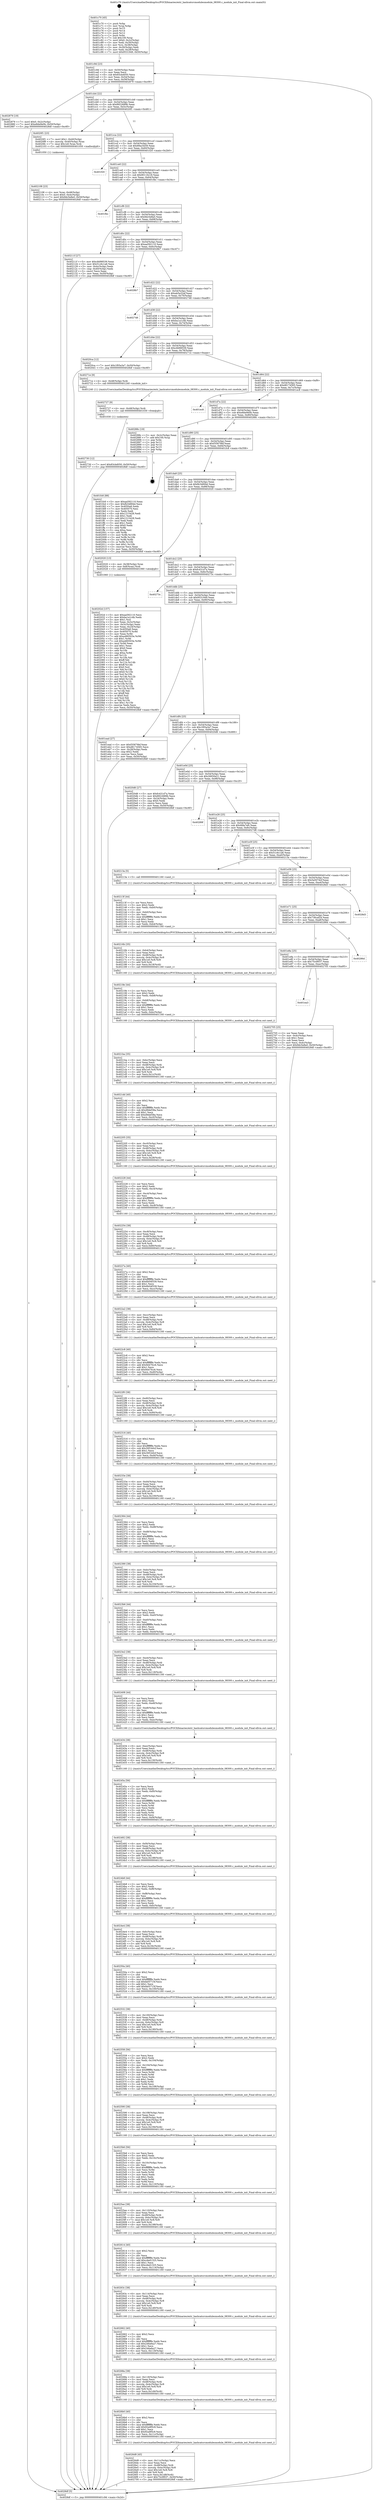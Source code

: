digraph "0x401c70" {
  label = "0x401c70 (/mnt/c/Users/mathe/Desktop/tcc/POCII/binaries/extr_hashcatsrcmodulesmodule_08300.c_module_init_Final-ollvm.out::main(0))"
  labelloc = "t"
  node[shape=record]

  Entry [label="",width=0.3,height=0.3,shape=circle,fillcolor=black,style=filled]
  "0x401c9d" [label="{
     0x401c9d [23]\l
     | [instrs]\l
     &nbsp;&nbsp;0x401c9d \<+3\>: mov -0x50(%rbp),%eax\l
     &nbsp;&nbsp;0x401ca0 \<+2\>: mov %eax,%ecx\l
     &nbsp;&nbsp;0x401ca2 \<+6\>: sub $0x83cbd050,%ecx\l
     &nbsp;&nbsp;0x401ca8 \<+3\>: mov %eax,-0x54(%rbp)\l
     &nbsp;&nbsp;0x401cab \<+3\>: mov %ecx,-0x58(%rbp)\l
     &nbsp;&nbsp;0x401cae \<+6\>: je 0000000000402879 \<main+0xc09\>\l
  }"]
  "0x402879" [label="{
     0x402879 [19]\l
     | [instrs]\l
     &nbsp;&nbsp;0x402879 \<+7\>: movl $0x0,-0x2c(%rbp)\l
     &nbsp;&nbsp;0x402880 \<+7\>: movl $0xe8de9e0b,-0x50(%rbp)\l
     &nbsp;&nbsp;0x402887 \<+5\>: jmp 00000000004028df \<main+0xc6f\>\l
  }"]
  "0x401cb4" [label="{
     0x401cb4 [22]\l
     | [instrs]\l
     &nbsp;&nbsp;0x401cb4 \<+5\>: jmp 0000000000401cb9 \<main+0x49\>\l
     &nbsp;&nbsp;0x401cb9 \<+3\>: mov -0x54(%rbp),%eax\l
     &nbsp;&nbsp;0x401cbc \<+5\>: sub $0x8922689b,%eax\l
     &nbsp;&nbsp;0x401cc1 \<+3\>: mov %eax,-0x5c(%rbp)\l
     &nbsp;&nbsp;0x401cc4 \<+6\>: je 00000000004020f1 \<main+0x481\>\l
  }"]
  Exit [label="",width=0.3,height=0.3,shape=circle,fillcolor=black,style=filled,peripheries=2]
  "0x4020f1" [label="{
     0x4020f1 [23]\l
     | [instrs]\l
     &nbsp;&nbsp;0x4020f1 \<+7\>: movl $0x1,-0x40(%rbp)\l
     &nbsp;&nbsp;0x4020f8 \<+4\>: movslq -0x40(%rbp),%rax\l
     &nbsp;&nbsp;0x4020fc \<+7\>: imul $0x1e0,%rax,%rdi\l
     &nbsp;&nbsp;0x402103 \<+5\>: call 0000000000401050 \<malloc@plt\>\l
     | [calls]\l
     &nbsp;&nbsp;0x401050 \{1\} (unknown)\l
  }"]
  "0x401cca" [label="{
     0x401cca [22]\l
     | [instrs]\l
     &nbsp;&nbsp;0x401cca \<+5\>: jmp 0000000000401ccf \<main+0x5f\>\l
     &nbsp;&nbsp;0x401ccf \<+3\>: mov -0x54(%rbp),%eax\l
     &nbsp;&nbsp;0x401cd2 \<+5\>: sub $0x89ac5e59,%eax\l
     &nbsp;&nbsp;0x401cd7 \<+3\>: mov %eax,-0x60(%rbp)\l
     &nbsp;&nbsp;0x401cda \<+6\>: je 0000000000401f20 \<main+0x2b0\>\l
  }"]
  "0x402730" [label="{
     0x402730 [12]\l
     | [instrs]\l
     &nbsp;&nbsp;0x402730 \<+7\>: movl $0x83cbd050,-0x50(%rbp)\l
     &nbsp;&nbsp;0x402737 \<+5\>: jmp 00000000004028df \<main+0xc6f\>\l
  }"]
  "0x401f20" [label="{
     0x401f20\l
  }", style=dashed]
  "0x401ce0" [label="{
     0x401ce0 [22]\l
     | [instrs]\l
     &nbsp;&nbsp;0x401ce0 \<+5\>: jmp 0000000000401ce5 \<main+0x75\>\l
     &nbsp;&nbsp;0x401ce5 \<+3\>: mov -0x54(%rbp),%eax\l
     &nbsp;&nbsp;0x401ce8 \<+5\>: sub $0x90116c18,%eax\l
     &nbsp;&nbsp;0x401ced \<+3\>: mov %eax,-0x64(%rbp)\l
     &nbsp;&nbsp;0x401cf0 \<+6\>: je 0000000000401fbc \<main+0x34c\>\l
  }"]
  "0x402727" [label="{
     0x402727 [9]\l
     | [instrs]\l
     &nbsp;&nbsp;0x402727 \<+4\>: mov -0x48(%rbp),%rdi\l
     &nbsp;&nbsp;0x40272b \<+5\>: call 0000000000401030 \<free@plt\>\l
     | [calls]\l
     &nbsp;&nbsp;0x401030 \{1\} (unknown)\l
  }"]
  "0x401fbc" [label="{
     0x401fbc\l
  }", style=dashed]
  "0x401cf6" [label="{
     0x401cf6 [22]\l
     | [instrs]\l
     &nbsp;&nbsp;0x401cf6 \<+5\>: jmp 0000000000401cfb \<main+0x8b\>\l
     &nbsp;&nbsp;0x401cfb \<+3\>: mov -0x54(%rbp),%eax\l
     &nbsp;&nbsp;0x401cfe \<+5\>: sub $0x9dc5e8a5,%eax\l
     &nbsp;&nbsp;0x401d03 \<+3\>: mov %eax,-0x68(%rbp)\l
     &nbsp;&nbsp;0x401d06 \<+6\>: je 000000000040211f \<main+0x4af\>\l
  }"]
  "0x401ea3" [label="{
     0x401ea3\l
  }", style=dashed]
  "0x40211f" [label="{
     0x40211f [27]\l
     | [instrs]\l
     &nbsp;&nbsp;0x40211f \<+5\>: mov $0xc8d98539,%eax\l
     &nbsp;&nbsp;0x402124 \<+5\>: mov $0x51c6c1a6,%ecx\l
     &nbsp;&nbsp;0x402129 \<+3\>: mov -0x4c(%rbp),%edx\l
     &nbsp;&nbsp;0x40212c \<+3\>: cmp -0x40(%rbp),%edx\l
     &nbsp;&nbsp;0x40212f \<+3\>: cmovl %ecx,%eax\l
     &nbsp;&nbsp;0x402132 \<+3\>: mov %eax,-0x50(%rbp)\l
     &nbsp;&nbsp;0x402135 \<+5\>: jmp 00000000004028df \<main+0xc6f\>\l
  }"]
  "0x401d0c" [label="{
     0x401d0c [22]\l
     | [instrs]\l
     &nbsp;&nbsp;0x401d0c \<+5\>: jmp 0000000000401d11 \<main+0xa1\>\l
     &nbsp;&nbsp;0x401d11 \<+3\>: mov -0x54(%rbp),%eax\l
     &nbsp;&nbsp;0x401d14 \<+5\>: sub $0xaa592110,%eax\l
     &nbsp;&nbsp;0x401d19 \<+3\>: mov %eax,-0x6c(%rbp)\l
     &nbsp;&nbsp;0x401d1c \<+6\>: je 00000000004028b7 \<main+0xc47\>\l
  }"]
  "0x402705" [label="{
     0x402705 [25]\l
     | [instrs]\l
     &nbsp;&nbsp;0x402705 \<+2\>: xor %eax,%eax\l
     &nbsp;&nbsp;0x402707 \<+3\>: mov -0x4c(%rbp),%ecx\l
     &nbsp;&nbsp;0x40270a \<+3\>: sub $0x1,%eax\l
     &nbsp;&nbsp;0x40270d \<+2\>: sub %eax,%ecx\l
     &nbsp;&nbsp;0x40270f \<+3\>: mov %ecx,-0x4c(%rbp)\l
     &nbsp;&nbsp;0x402712 \<+7\>: movl $0x9dc5e8a5,-0x50(%rbp)\l
     &nbsp;&nbsp;0x402719 \<+5\>: jmp 00000000004028df \<main+0xc6f\>\l
  }"]
  "0x4028b7" [label="{
     0x4028b7\l
  }", style=dashed]
  "0x401d22" [label="{
     0x401d22 [22]\l
     | [instrs]\l
     &nbsp;&nbsp;0x401d22 \<+5\>: jmp 0000000000401d27 \<main+0xb7\>\l
     &nbsp;&nbsp;0x401d27 \<+3\>: mov -0x54(%rbp),%eax\l
     &nbsp;&nbsp;0x401d2a \<+5\>: sub $0xab5a32af,%eax\l
     &nbsp;&nbsp;0x401d2f \<+3\>: mov %eax,-0x70(%rbp)\l
     &nbsp;&nbsp;0x401d32 \<+6\>: je 0000000000402748 \<main+0xad8\>\l
  }"]
  "0x401e8a" [label="{
     0x401e8a [25]\l
     | [instrs]\l
     &nbsp;&nbsp;0x401e8a \<+5\>: jmp 0000000000401e8f \<main+0x21f\>\l
     &nbsp;&nbsp;0x401e8f \<+3\>: mov -0x54(%rbp),%eax\l
     &nbsp;&nbsp;0x401e92 \<+5\>: sub $0x75c0f037,%eax\l
     &nbsp;&nbsp;0x401e97 \<+6\>: mov %eax,-0xac(%rbp)\l
     &nbsp;&nbsp;0x401e9d \<+6\>: je 0000000000402705 \<main+0xa95\>\l
  }"]
  "0x402748" [label="{
     0x402748\l
  }", style=dashed]
  "0x401d38" [label="{
     0x401d38 [22]\l
     | [instrs]\l
     &nbsp;&nbsp;0x401d38 \<+5\>: jmp 0000000000401d3d \<main+0xcd\>\l
     &nbsp;&nbsp;0x401d3d \<+3\>: mov -0x54(%rbp),%eax\l
     &nbsp;&nbsp;0x401d40 \<+5\>: sub $0xba1a1c4b,%eax\l
     &nbsp;&nbsp;0x401d45 \<+3\>: mov %eax,-0x74(%rbp)\l
     &nbsp;&nbsp;0x401d48 \<+6\>: je 00000000004020ca \<main+0x45a\>\l
  }"]
  "0x40286d" [label="{
     0x40286d\l
  }", style=dashed]
  "0x4020ca" [label="{
     0x4020ca [12]\l
     | [instrs]\l
     &nbsp;&nbsp;0x4020ca \<+7\>: movl $0x1f05a3a7,-0x50(%rbp)\l
     &nbsp;&nbsp;0x4020d1 \<+5\>: jmp 00000000004028df \<main+0xc6f\>\l
  }"]
  "0x401d4e" [label="{
     0x401d4e [22]\l
     | [instrs]\l
     &nbsp;&nbsp;0x401d4e \<+5\>: jmp 0000000000401d53 \<main+0xe3\>\l
     &nbsp;&nbsp;0x401d53 \<+3\>: mov -0x54(%rbp),%eax\l
     &nbsp;&nbsp;0x401d56 \<+5\>: sub $0xc8d98539,%eax\l
     &nbsp;&nbsp;0x401d5b \<+3\>: mov %eax,-0x78(%rbp)\l
     &nbsp;&nbsp;0x401d5e \<+6\>: je 000000000040271e \<main+0xaae\>\l
  }"]
  "0x401e71" [label="{
     0x401e71 [25]\l
     | [instrs]\l
     &nbsp;&nbsp;0x401e71 \<+5\>: jmp 0000000000401e76 \<main+0x206\>\l
     &nbsp;&nbsp;0x401e76 \<+3\>: mov -0x54(%rbp),%eax\l
     &nbsp;&nbsp;0x401e79 \<+5\>: sub $0x736caf24,%eax\l
     &nbsp;&nbsp;0x401e7e \<+6\>: mov %eax,-0xa8(%rbp)\l
     &nbsp;&nbsp;0x401e84 \<+6\>: je 000000000040286d \<main+0xbfd\>\l
  }"]
  "0x40271e" [label="{
     0x40271e [9]\l
     | [instrs]\l
     &nbsp;&nbsp;0x40271e \<+4\>: mov -0x48(%rbp),%rdi\l
     &nbsp;&nbsp;0x402722 \<+5\>: call 0000000000401240 \<module_init\>\l
     | [calls]\l
     &nbsp;&nbsp;0x401240 \{1\} (/mnt/c/Users/mathe/Desktop/tcc/POCII/binaries/extr_hashcatsrcmodulesmodule_08300.c_module_init_Final-ollvm.out::module_init)\l
  }"]
  "0x401d64" [label="{
     0x401d64 [22]\l
     | [instrs]\l
     &nbsp;&nbsp;0x401d64 \<+5\>: jmp 0000000000401d69 \<main+0xf9\>\l
     &nbsp;&nbsp;0x401d69 \<+3\>: mov -0x54(%rbp),%eax\l
     &nbsp;&nbsp;0x401d6c \<+5\>: sub $0xd8174565,%eax\l
     &nbsp;&nbsp;0x401d71 \<+3\>: mov %eax,-0x7c(%rbp)\l
     &nbsp;&nbsp;0x401d74 \<+6\>: je 0000000000401ec8 \<main+0x258\>\l
  }"]
  "0x4028d3" [label="{
     0x4028d3\l
  }", style=dashed]
  "0x401ec8" [label="{
     0x401ec8\l
  }", style=dashed]
  "0x401d7a" [label="{
     0x401d7a [22]\l
     | [instrs]\l
     &nbsp;&nbsp;0x401d7a \<+5\>: jmp 0000000000401d7f \<main+0x10f\>\l
     &nbsp;&nbsp;0x401d7f \<+3\>: mov -0x54(%rbp),%eax\l
     &nbsp;&nbsp;0x401d82 \<+5\>: sub $0xe8de9e0b,%eax\l
     &nbsp;&nbsp;0x401d87 \<+3\>: mov %eax,-0x80(%rbp)\l
     &nbsp;&nbsp;0x401d8a \<+6\>: je 000000000040288c \<main+0xc1c\>\l
  }"]
  "0x4026d8" [label="{
     0x4026d8 [45]\l
     | [instrs]\l
     &nbsp;&nbsp;0x4026d8 \<+6\>: mov -0x11c(%rbp),%ecx\l
     &nbsp;&nbsp;0x4026de \<+3\>: imul %eax,%ecx\l
     &nbsp;&nbsp;0x4026e1 \<+4\>: mov -0x48(%rbp),%rdi\l
     &nbsp;&nbsp;0x4026e5 \<+4\>: movslq -0x4c(%rbp),%r8\l
     &nbsp;&nbsp;0x4026e9 \<+7\>: imul $0x1e0,%r8,%r8\l
     &nbsp;&nbsp;0x4026f0 \<+3\>: add %r8,%rdi\l
     &nbsp;&nbsp;0x4026f3 \<+6\>: mov %ecx,0x1d8(%rdi)\l
     &nbsp;&nbsp;0x4026f9 \<+7\>: movl $0x75c0f037,-0x50(%rbp)\l
     &nbsp;&nbsp;0x402700 \<+5\>: jmp 00000000004028df \<main+0xc6f\>\l
  }"]
  "0x40288c" [label="{
     0x40288c [19]\l
     | [instrs]\l
     &nbsp;&nbsp;0x40288c \<+3\>: mov -0x2c(%rbp),%eax\l
     &nbsp;&nbsp;0x40288f \<+7\>: add $0x100,%rsp\l
     &nbsp;&nbsp;0x402896 \<+1\>: pop %rbx\l
     &nbsp;&nbsp;0x402897 \<+2\>: pop %r12\l
     &nbsp;&nbsp;0x402899 \<+2\>: pop %r14\l
     &nbsp;&nbsp;0x40289b \<+2\>: pop %r15\l
     &nbsp;&nbsp;0x40289d \<+1\>: pop %rbp\l
     &nbsp;&nbsp;0x40289e \<+1\>: ret\l
  }"]
  "0x401d90" [label="{
     0x401d90 [25]\l
     | [instrs]\l
     &nbsp;&nbsp;0x401d90 \<+5\>: jmp 0000000000401d95 \<main+0x125\>\l
     &nbsp;&nbsp;0x401d95 \<+3\>: mov -0x54(%rbp),%eax\l
     &nbsp;&nbsp;0x401d98 \<+5\>: sub $0xf35879bf,%eax\l
     &nbsp;&nbsp;0x401d9d \<+6\>: mov %eax,-0x84(%rbp)\l
     &nbsp;&nbsp;0x401da3 \<+6\>: je 0000000000401fc8 \<main+0x358\>\l
  }"]
  "0x4026b0" [label="{
     0x4026b0 [40]\l
     | [instrs]\l
     &nbsp;&nbsp;0x4026b0 \<+5\>: mov $0x2,%ecx\l
     &nbsp;&nbsp;0x4026b5 \<+1\>: cltd\l
     &nbsp;&nbsp;0x4026b6 \<+2\>: idiv %ecx\l
     &nbsp;&nbsp;0x4026b8 \<+6\>: imul $0xfffffffe,%edx,%ecx\l
     &nbsp;&nbsp;0x4026be \<+6\>: add $0x92a9f5c9,%ecx\l
     &nbsp;&nbsp;0x4026c4 \<+3\>: add $0x1,%ecx\l
     &nbsp;&nbsp;0x4026c7 \<+6\>: sub $0x92a9f5c9,%ecx\l
     &nbsp;&nbsp;0x4026cd \<+6\>: mov %ecx,-0x11c(%rbp)\l
     &nbsp;&nbsp;0x4026d3 \<+5\>: call 0000000000401160 \<next_i\>\l
     | [calls]\l
     &nbsp;&nbsp;0x401160 \{1\} (/mnt/c/Users/mathe/Desktop/tcc/POCII/binaries/extr_hashcatsrcmodulesmodule_08300.c_module_init_Final-ollvm.out::next_i)\l
  }"]
  "0x401fc8" [label="{
     0x401fc8 [88]\l
     | [instrs]\l
     &nbsp;&nbsp;0x401fc8 \<+5\>: mov $0xaa592110,%eax\l
     &nbsp;&nbsp;0x401fcd \<+5\>: mov $0xfb34894d,%ecx\l
     &nbsp;&nbsp;0x401fd2 \<+7\>: mov 0x4050a8,%edx\l
     &nbsp;&nbsp;0x401fd9 \<+7\>: mov 0x405070,%esi\l
     &nbsp;&nbsp;0x401fe0 \<+2\>: mov %edx,%edi\l
     &nbsp;&nbsp;0x401fe2 \<+6\>: sub $0x1215428,%edi\l
     &nbsp;&nbsp;0x401fe8 \<+3\>: sub $0x1,%edi\l
     &nbsp;&nbsp;0x401feb \<+6\>: add $0x1215428,%edi\l
     &nbsp;&nbsp;0x401ff1 \<+3\>: imul %edi,%edx\l
     &nbsp;&nbsp;0x401ff4 \<+3\>: and $0x1,%edx\l
     &nbsp;&nbsp;0x401ff7 \<+3\>: cmp $0x0,%edx\l
     &nbsp;&nbsp;0x401ffa \<+4\>: sete %r8b\l
     &nbsp;&nbsp;0x401ffe \<+3\>: cmp $0xa,%esi\l
     &nbsp;&nbsp;0x402001 \<+4\>: setl %r9b\l
     &nbsp;&nbsp;0x402005 \<+3\>: mov %r8b,%r10b\l
     &nbsp;&nbsp;0x402008 \<+3\>: and %r9b,%r10b\l
     &nbsp;&nbsp;0x40200b \<+3\>: xor %r9b,%r8b\l
     &nbsp;&nbsp;0x40200e \<+3\>: or %r8b,%r10b\l
     &nbsp;&nbsp;0x402011 \<+4\>: test $0x1,%r10b\l
     &nbsp;&nbsp;0x402015 \<+3\>: cmovne %ecx,%eax\l
     &nbsp;&nbsp;0x402018 \<+3\>: mov %eax,-0x50(%rbp)\l
     &nbsp;&nbsp;0x40201b \<+5\>: jmp 00000000004028df \<main+0xc6f\>\l
  }"]
  "0x401da9" [label="{
     0x401da9 [25]\l
     | [instrs]\l
     &nbsp;&nbsp;0x401da9 \<+5\>: jmp 0000000000401dae \<main+0x13e\>\l
     &nbsp;&nbsp;0x401dae \<+3\>: mov -0x54(%rbp),%eax\l
     &nbsp;&nbsp;0x401db1 \<+5\>: sub $0xfb34894d,%eax\l
     &nbsp;&nbsp;0x401db6 \<+6\>: mov %eax,-0x88(%rbp)\l
     &nbsp;&nbsp;0x401dbc \<+6\>: je 0000000000402020 \<main+0x3b0\>\l
  }"]
  "0x40268a" [label="{
     0x40268a [38]\l
     | [instrs]\l
     &nbsp;&nbsp;0x40268a \<+6\>: mov -0x118(%rbp),%ecx\l
     &nbsp;&nbsp;0x402690 \<+3\>: imul %eax,%ecx\l
     &nbsp;&nbsp;0x402693 \<+4\>: mov -0x48(%rbp),%rdi\l
     &nbsp;&nbsp;0x402697 \<+4\>: movslq -0x4c(%rbp),%r8\l
     &nbsp;&nbsp;0x40269b \<+7\>: imul $0x1e0,%r8,%r8\l
     &nbsp;&nbsp;0x4026a2 \<+3\>: add %r8,%rdi\l
     &nbsp;&nbsp;0x4026a5 \<+6\>: mov %ecx,0x1d4(%rdi)\l
     &nbsp;&nbsp;0x4026ab \<+5\>: call 0000000000401160 \<next_i\>\l
     | [calls]\l
     &nbsp;&nbsp;0x401160 \{1\} (/mnt/c/Users/mathe/Desktop/tcc/POCII/binaries/extr_hashcatsrcmodulesmodule_08300.c_module_init_Final-ollvm.out::next_i)\l
  }"]
  "0x402020" [label="{
     0x402020 [13]\l
     | [instrs]\l
     &nbsp;&nbsp;0x402020 \<+4\>: mov -0x38(%rbp),%rax\l
     &nbsp;&nbsp;0x402024 \<+4\>: mov 0x8(%rax),%rdi\l
     &nbsp;&nbsp;0x402028 \<+5\>: call 0000000000401060 \<atoi@plt\>\l
     | [calls]\l
     &nbsp;&nbsp;0x401060 \{1\} (unknown)\l
  }"]
  "0x401dc2" [label="{
     0x401dc2 [25]\l
     | [instrs]\l
     &nbsp;&nbsp;0x401dc2 \<+5\>: jmp 0000000000401dc7 \<main+0x157\>\l
     &nbsp;&nbsp;0x401dc7 \<+3\>: mov -0x54(%rbp),%eax\l
     &nbsp;&nbsp;0x401dca \<+5\>: sub $0xfc431d7a,%eax\l
     &nbsp;&nbsp;0x401dcf \<+6\>: mov %eax,-0x8c(%rbp)\l
     &nbsp;&nbsp;0x401dd5 \<+6\>: je 000000000040273c \<main+0xacc\>\l
  }"]
  "0x402662" [label="{
     0x402662 [40]\l
     | [instrs]\l
     &nbsp;&nbsp;0x402662 \<+5\>: mov $0x2,%ecx\l
     &nbsp;&nbsp;0x402667 \<+1\>: cltd\l
     &nbsp;&nbsp;0x402668 \<+2\>: idiv %ecx\l
     &nbsp;&nbsp;0x40266a \<+6\>: imul $0xfffffffe,%edx,%ecx\l
     &nbsp;&nbsp;0x402670 \<+6\>: sub $0x246a6a27,%ecx\l
     &nbsp;&nbsp;0x402676 \<+3\>: add $0x1,%ecx\l
     &nbsp;&nbsp;0x402679 \<+6\>: add $0x246a6a27,%ecx\l
     &nbsp;&nbsp;0x40267f \<+6\>: mov %ecx,-0x118(%rbp)\l
     &nbsp;&nbsp;0x402685 \<+5\>: call 0000000000401160 \<next_i\>\l
     | [calls]\l
     &nbsp;&nbsp;0x401160 \{1\} (/mnt/c/Users/mathe/Desktop/tcc/POCII/binaries/extr_hashcatsrcmodulesmodule_08300.c_module_init_Final-ollvm.out::next_i)\l
  }"]
  "0x40273c" [label="{
     0x40273c\l
  }", style=dashed]
  "0x401ddb" [label="{
     0x401ddb [25]\l
     | [instrs]\l
     &nbsp;&nbsp;0x401ddb \<+5\>: jmp 0000000000401de0 \<main+0x170\>\l
     &nbsp;&nbsp;0x401de0 \<+3\>: mov -0x54(%rbp),%eax\l
     &nbsp;&nbsp;0x401de3 \<+5\>: sub $0x9531949,%eax\l
     &nbsp;&nbsp;0x401de8 \<+6\>: mov %eax,-0x90(%rbp)\l
     &nbsp;&nbsp;0x401dee \<+6\>: je 0000000000401ead \<main+0x23d\>\l
  }"]
  "0x40263c" [label="{
     0x40263c [38]\l
     | [instrs]\l
     &nbsp;&nbsp;0x40263c \<+6\>: mov -0x114(%rbp),%ecx\l
     &nbsp;&nbsp;0x402642 \<+3\>: imul %eax,%ecx\l
     &nbsp;&nbsp;0x402645 \<+4\>: mov -0x48(%rbp),%rdi\l
     &nbsp;&nbsp;0x402649 \<+4\>: movslq -0x4c(%rbp),%r8\l
     &nbsp;&nbsp;0x40264d \<+7\>: imul $0x1e0,%r8,%r8\l
     &nbsp;&nbsp;0x402654 \<+3\>: add %r8,%rdi\l
     &nbsp;&nbsp;0x402657 \<+6\>: mov %ecx,0x1d0(%rdi)\l
     &nbsp;&nbsp;0x40265d \<+5\>: call 0000000000401160 \<next_i\>\l
     | [calls]\l
     &nbsp;&nbsp;0x401160 \{1\} (/mnt/c/Users/mathe/Desktop/tcc/POCII/binaries/extr_hashcatsrcmodulesmodule_08300.c_module_init_Final-ollvm.out::next_i)\l
  }"]
  "0x401ead" [label="{
     0x401ead [27]\l
     | [instrs]\l
     &nbsp;&nbsp;0x401ead \<+5\>: mov $0xf35879bf,%eax\l
     &nbsp;&nbsp;0x401eb2 \<+5\>: mov $0xd8174565,%ecx\l
     &nbsp;&nbsp;0x401eb7 \<+3\>: mov -0x28(%rbp),%edx\l
     &nbsp;&nbsp;0x401eba \<+3\>: cmp $0x2,%edx\l
     &nbsp;&nbsp;0x401ebd \<+3\>: cmovne %ecx,%eax\l
     &nbsp;&nbsp;0x401ec0 \<+3\>: mov %eax,-0x50(%rbp)\l
     &nbsp;&nbsp;0x401ec3 \<+5\>: jmp 00000000004028df \<main+0xc6f\>\l
  }"]
  "0x401df4" [label="{
     0x401df4 [25]\l
     | [instrs]\l
     &nbsp;&nbsp;0x401df4 \<+5\>: jmp 0000000000401df9 \<main+0x189\>\l
     &nbsp;&nbsp;0x401df9 \<+3\>: mov -0x54(%rbp),%eax\l
     &nbsp;&nbsp;0x401dfc \<+5\>: sub $0x1f05a3a7,%eax\l
     &nbsp;&nbsp;0x401e01 \<+6\>: mov %eax,-0x94(%rbp)\l
     &nbsp;&nbsp;0x401e07 \<+6\>: je 00000000004020d6 \<main+0x466\>\l
  }"]
  "0x4028df" [label="{
     0x4028df [5]\l
     | [instrs]\l
     &nbsp;&nbsp;0x4028df \<+5\>: jmp 0000000000401c9d \<main+0x2d\>\l
  }"]
  "0x401c70" [label="{
     0x401c70 [45]\l
     | [instrs]\l
     &nbsp;&nbsp;0x401c70 \<+1\>: push %rbp\l
     &nbsp;&nbsp;0x401c71 \<+3\>: mov %rsp,%rbp\l
     &nbsp;&nbsp;0x401c74 \<+2\>: push %r15\l
     &nbsp;&nbsp;0x401c76 \<+2\>: push %r14\l
     &nbsp;&nbsp;0x401c78 \<+2\>: push %r12\l
     &nbsp;&nbsp;0x401c7a \<+1\>: push %rbx\l
     &nbsp;&nbsp;0x401c7b \<+7\>: sub $0x100,%rsp\l
     &nbsp;&nbsp;0x401c82 \<+7\>: movl $0x0,-0x2c(%rbp)\l
     &nbsp;&nbsp;0x401c89 \<+3\>: mov %edi,-0x30(%rbp)\l
     &nbsp;&nbsp;0x401c8c \<+4\>: mov %rsi,-0x38(%rbp)\l
     &nbsp;&nbsp;0x401c90 \<+3\>: mov -0x30(%rbp),%edi\l
     &nbsp;&nbsp;0x401c93 \<+3\>: mov %edi,-0x28(%rbp)\l
     &nbsp;&nbsp;0x401c96 \<+7\>: movl $0x9531949,-0x50(%rbp)\l
  }"]
  "0x40202d" [label="{
     0x40202d [157]\l
     | [instrs]\l
     &nbsp;&nbsp;0x40202d \<+5\>: mov $0xaa592110,%ecx\l
     &nbsp;&nbsp;0x402032 \<+5\>: mov $0xba1a1c4b,%edx\l
     &nbsp;&nbsp;0x402037 \<+3\>: mov $0x1,%sil\l
     &nbsp;&nbsp;0x40203a \<+3\>: mov %eax,-0x3c(%rbp)\l
     &nbsp;&nbsp;0x40203d \<+3\>: mov -0x3c(%rbp),%eax\l
     &nbsp;&nbsp;0x402040 \<+3\>: mov %eax,-0x24(%rbp)\l
     &nbsp;&nbsp;0x402043 \<+7\>: mov 0x4050a8,%eax\l
     &nbsp;&nbsp;0x40204a \<+8\>: mov 0x405070,%r8d\l
     &nbsp;&nbsp;0x402052 \<+3\>: mov %eax,%r9d\l
     &nbsp;&nbsp;0x402055 \<+7\>: add $0xa480503e,%r9d\l
     &nbsp;&nbsp;0x40205c \<+4\>: sub $0x1,%r9d\l
     &nbsp;&nbsp;0x402060 \<+7\>: sub $0xa480503e,%r9d\l
     &nbsp;&nbsp;0x402067 \<+4\>: imul %r9d,%eax\l
     &nbsp;&nbsp;0x40206b \<+3\>: and $0x1,%eax\l
     &nbsp;&nbsp;0x40206e \<+3\>: cmp $0x0,%eax\l
     &nbsp;&nbsp;0x402071 \<+4\>: sete %r10b\l
     &nbsp;&nbsp;0x402075 \<+4\>: cmp $0xa,%r8d\l
     &nbsp;&nbsp;0x402079 \<+4\>: setl %r11b\l
     &nbsp;&nbsp;0x40207d \<+3\>: mov %r10b,%bl\l
     &nbsp;&nbsp;0x402080 \<+3\>: xor $0xff,%bl\l
     &nbsp;&nbsp;0x402083 \<+3\>: mov %r11b,%r14b\l
     &nbsp;&nbsp;0x402086 \<+4\>: xor $0xff,%r14b\l
     &nbsp;&nbsp;0x40208a \<+4\>: xor $0x0,%sil\l
     &nbsp;&nbsp;0x40208e \<+3\>: mov %bl,%r15b\l
     &nbsp;&nbsp;0x402091 \<+4\>: and $0x0,%r15b\l
     &nbsp;&nbsp;0x402095 \<+3\>: and %sil,%r10b\l
     &nbsp;&nbsp;0x402098 \<+3\>: mov %r14b,%r12b\l
     &nbsp;&nbsp;0x40209b \<+4\>: and $0x0,%r12b\l
     &nbsp;&nbsp;0x40209f \<+3\>: and %sil,%r11b\l
     &nbsp;&nbsp;0x4020a2 \<+3\>: or %r10b,%r15b\l
     &nbsp;&nbsp;0x4020a5 \<+3\>: or %r11b,%r12b\l
     &nbsp;&nbsp;0x4020a8 \<+3\>: xor %r12b,%r15b\l
     &nbsp;&nbsp;0x4020ab \<+3\>: or %r14b,%bl\l
     &nbsp;&nbsp;0x4020ae \<+3\>: xor $0xff,%bl\l
     &nbsp;&nbsp;0x4020b1 \<+4\>: or $0x0,%sil\l
     &nbsp;&nbsp;0x4020b5 \<+3\>: and %sil,%bl\l
     &nbsp;&nbsp;0x4020b8 \<+3\>: or %bl,%r15b\l
     &nbsp;&nbsp;0x4020bb \<+4\>: test $0x1,%r15b\l
     &nbsp;&nbsp;0x4020bf \<+3\>: cmovne %edx,%ecx\l
     &nbsp;&nbsp;0x4020c2 \<+3\>: mov %ecx,-0x50(%rbp)\l
     &nbsp;&nbsp;0x4020c5 \<+5\>: jmp 00000000004028df \<main+0xc6f\>\l
  }"]
  "0x402614" [label="{
     0x402614 [40]\l
     | [instrs]\l
     &nbsp;&nbsp;0x402614 \<+5\>: mov $0x2,%ecx\l
     &nbsp;&nbsp;0x402619 \<+1\>: cltd\l
     &nbsp;&nbsp;0x40261a \<+2\>: idiv %ecx\l
     &nbsp;&nbsp;0x40261c \<+6\>: imul $0xfffffffe,%edx,%ecx\l
     &nbsp;&nbsp;0x402622 \<+6\>: add $0xcded1325,%ecx\l
     &nbsp;&nbsp;0x402628 \<+3\>: add $0x1,%ecx\l
     &nbsp;&nbsp;0x40262b \<+6\>: sub $0xcded1325,%ecx\l
     &nbsp;&nbsp;0x402631 \<+6\>: mov %ecx,-0x114(%rbp)\l
     &nbsp;&nbsp;0x402637 \<+5\>: call 0000000000401160 \<next_i\>\l
     | [calls]\l
     &nbsp;&nbsp;0x401160 \{1\} (/mnt/c/Users/mathe/Desktop/tcc/POCII/binaries/extr_hashcatsrcmodulesmodule_08300.c_module_init_Final-ollvm.out::next_i)\l
  }"]
  "0x4020d6" [label="{
     0x4020d6 [27]\l
     | [instrs]\l
     &nbsp;&nbsp;0x4020d6 \<+5\>: mov $0xfc431d7a,%eax\l
     &nbsp;&nbsp;0x4020db \<+5\>: mov $0x8922689b,%ecx\l
     &nbsp;&nbsp;0x4020e0 \<+3\>: mov -0x24(%rbp),%edx\l
     &nbsp;&nbsp;0x4020e3 \<+3\>: cmp $0x0,%edx\l
     &nbsp;&nbsp;0x4020e6 \<+3\>: cmove %ecx,%eax\l
     &nbsp;&nbsp;0x4020e9 \<+3\>: mov %eax,-0x50(%rbp)\l
     &nbsp;&nbsp;0x4020ec \<+5\>: jmp 00000000004028df \<main+0xc6f\>\l
  }"]
  "0x401e0d" [label="{
     0x401e0d [25]\l
     | [instrs]\l
     &nbsp;&nbsp;0x401e0d \<+5\>: jmp 0000000000401e12 \<main+0x1a2\>\l
     &nbsp;&nbsp;0x401e12 \<+3\>: mov -0x54(%rbp),%eax\l
     &nbsp;&nbsp;0x401e15 \<+5\>: sub $0x26650e21,%eax\l
     &nbsp;&nbsp;0x401e1a \<+6\>: mov %eax,-0x98(%rbp)\l
     &nbsp;&nbsp;0x401e20 \<+6\>: je 000000000040289f \<main+0xc2f\>\l
  }"]
  "0x402108" [label="{
     0x402108 [23]\l
     | [instrs]\l
     &nbsp;&nbsp;0x402108 \<+4\>: mov %rax,-0x48(%rbp)\l
     &nbsp;&nbsp;0x40210c \<+7\>: movl $0x0,-0x4c(%rbp)\l
     &nbsp;&nbsp;0x402113 \<+7\>: movl $0x9dc5e8a5,-0x50(%rbp)\l
     &nbsp;&nbsp;0x40211a \<+5\>: jmp 00000000004028df \<main+0xc6f\>\l
  }"]
  "0x4025ee" [label="{
     0x4025ee [38]\l
     | [instrs]\l
     &nbsp;&nbsp;0x4025ee \<+6\>: mov -0x110(%rbp),%ecx\l
     &nbsp;&nbsp;0x4025f4 \<+3\>: imul %eax,%ecx\l
     &nbsp;&nbsp;0x4025f7 \<+4\>: mov -0x48(%rbp),%rdi\l
     &nbsp;&nbsp;0x4025fb \<+4\>: movslq -0x4c(%rbp),%r8\l
     &nbsp;&nbsp;0x4025ff \<+7\>: imul $0x1e0,%r8,%r8\l
     &nbsp;&nbsp;0x402606 \<+3\>: add %r8,%rdi\l
     &nbsp;&nbsp;0x402609 \<+6\>: mov %ecx,0x198(%rdi)\l
     &nbsp;&nbsp;0x40260f \<+5\>: call 0000000000401160 \<next_i\>\l
     | [calls]\l
     &nbsp;&nbsp;0x401160 \{1\} (/mnt/c/Users/mathe/Desktop/tcc/POCII/binaries/extr_hashcatsrcmodulesmodule_08300.c_module_init_Final-ollvm.out::next_i)\l
  }"]
  "0x40289f" [label="{
     0x40289f\l
  }", style=dashed]
  "0x401e26" [label="{
     0x401e26 [25]\l
     | [instrs]\l
     &nbsp;&nbsp;0x401e26 \<+5\>: jmp 0000000000401e2b \<main+0x1bb\>\l
     &nbsp;&nbsp;0x401e2b \<+3\>: mov -0x54(%rbp),%eax\l
     &nbsp;&nbsp;0x401e2e \<+5\>: sub $0x4fda7efc,%eax\l
     &nbsp;&nbsp;0x401e33 \<+6\>: mov %eax,-0x9c(%rbp)\l
     &nbsp;&nbsp;0x401e39 \<+6\>: je 00000000004027d8 \<main+0xb68\>\l
  }"]
  "0x4025b6" [label="{
     0x4025b6 [56]\l
     | [instrs]\l
     &nbsp;&nbsp;0x4025b6 \<+2\>: xor %ecx,%ecx\l
     &nbsp;&nbsp;0x4025b8 \<+5\>: mov $0x2,%edx\l
     &nbsp;&nbsp;0x4025bd \<+6\>: mov %edx,-0x10c(%rbp)\l
     &nbsp;&nbsp;0x4025c3 \<+1\>: cltd\l
     &nbsp;&nbsp;0x4025c4 \<+6\>: mov -0x10c(%rbp),%esi\l
     &nbsp;&nbsp;0x4025ca \<+2\>: idiv %esi\l
     &nbsp;&nbsp;0x4025cc \<+6\>: imul $0xfffffffe,%edx,%edx\l
     &nbsp;&nbsp;0x4025d2 \<+3\>: mov %ecx,%r9d\l
     &nbsp;&nbsp;0x4025d5 \<+3\>: sub %edx,%r9d\l
     &nbsp;&nbsp;0x4025d8 \<+2\>: mov %ecx,%edx\l
     &nbsp;&nbsp;0x4025da \<+3\>: sub $0x1,%edx\l
     &nbsp;&nbsp;0x4025dd \<+3\>: add %edx,%r9d\l
     &nbsp;&nbsp;0x4025e0 \<+3\>: sub %r9d,%ecx\l
     &nbsp;&nbsp;0x4025e3 \<+6\>: mov %ecx,-0x110(%rbp)\l
     &nbsp;&nbsp;0x4025e9 \<+5\>: call 0000000000401160 \<next_i\>\l
     | [calls]\l
     &nbsp;&nbsp;0x401160 \{1\} (/mnt/c/Users/mathe/Desktop/tcc/POCII/binaries/extr_hashcatsrcmodulesmodule_08300.c_module_init_Final-ollvm.out::next_i)\l
  }"]
  "0x4027d8" [label="{
     0x4027d8\l
  }", style=dashed]
  "0x401e3f" [label="{
     0x401e3f [25]\l
     | [instrs]\l
     &nbsp;&nbsp;0x401e3f \<+5\>: jmp 0000000000401e44 \<main+0x1d4\>\l
     &nbsp;&nbsp;0x401e44 \<+3\>: mov -0x54(%rbp),%eax\l
     &nbsp;&nbsp;0x401e47 \<+5\>: sub $0x51c6c1a6,%eax\l
     &nbsp;&nbsp;0x401e4c \<+6\>: mov %eax,-0xa0(%rbp)\l
     &nbsp;&nbsp;0x401e52 \<+6\>: je 000000000040213a \<main+0x4ca\>\l
  }"]
  "0x402590" [label="{
     0x402590 [38]\l
     | [instrs]\l
     &nbsp;&nbsp;0x402590 \<+6\>: mov -0x108(%rbp),%ecx\l
     &nbsp;&nbsp;0x402596 \<+3\>: imul %eax,%ecx\l
     &nbsp;&nbsp;0x402599 \<+4\>: mov -0x48(%rbp),%rdi\l
     &nbsp;&nbsp;0x40259d \<+4\>: movslq -0x4c(%rbp),%r8\l
     &nbsp;&nbsp;0x4025a1 \<+7\>: imul $0x1e0,%r8,%r8\l
     &nbsp;&nbsp;0x4025a8 \<+3\>: add %r8,%rdi\l
     &nbsp;&nbsp;0x4025ab \<+6\>: mov %ecx,0x194(%rdi)\l
     &nbsp;&nbsp;0x4025b1 \<+5\>: call 0000000000401160 \<next_i\>\l
     | [calls]\l
     &nbsp;&nbsp;0x401160 \{1\} (/mnt/c/Users/mathe/Desktop/tcc/POCII/binaries/extr_hashcatsrcmodulesmodule_08300.c_module_init_Final-ollvm.out::next_i)\l
  }"]
  "0x40213a" [label="{
     0x40213a [5]\l
     | [instrs]\l
     &nbsp;&nbsp;0x40213a \<+5\>: call 0000000000401160 \<next_i\>\l
     | [calls]\l
     &nbsp;&nbsp;0x401160 \{1\} (/mnt/c/Users/mathe/Desktop/tcc/POCII/binaries/extr_hashcatsrcmodulesmodule_08300.c_module_init_Final-ollvm.out::next_i)\l
  }"]
  "0x401e58" [label="{
     0x401e58 [25]\l
     | [instrs]\l
     &nbsp;&nbsp;0x401e58 \<+5\>: jmp 0000000000401e5d \<main+0x1ed\>\l
     &nbsp;&nbsp;0x401e5d \<+3\>: mov -0x54(%rbp),%eax\l
     &nbsp;&nbsp;0x401e60 \<+5\>: sub $0x5a507dcf,%eax\l
     &nbsp;&nbsp;0x401e65 \<+6\>: mov %eax,-0xa4(%rbp)\l
     &nbsp;&nbsp;0x401e6b \<+6\>: je 00000000004028d3 \<main+0xc63\>\l
  }"]
  "0x40213f" [label="{
     0x40213f [44]\l
     | [instrs]\l
     &nbsp;&nbsp;0x40213f \<+2\>: xor %ecx,%ecx\l
     &nbsp;&nbsp;0x402141 \<+5\>: mov $0x2,%edx\l
     &nbsp;&nbsp;0x402146 \<+6\>: mov %edx,-0xb0(%rbp)\l
     &nbsp;&nbsp;0x40214c \<+1\>: cltd\l
     &nbsp;&nbsp;0x40214d \<+6\>: mov -0xb0(%rbp),%esi\l
     &nbsp;&nbsp;0x402153 \<+2\>: idiv %esi\l
     &nbsp;&nbsp;0x402155 \<+6\>: imul $0xfffffffe,%edx,%edx\l
     &nbsp;&nbsp;0x40215b \<+3\>: sub $0x1,%ecx\l
     &nbsp;&nbsp;0x40215e \<+2\>: sub %ecx,%edx\l
     &nbsp;&nbsp;0x402160 \<+6\>: mov %edx,-0xb4(%rbp)\l
     &nbsp;&nbsp;0x402166 \<+5\>: call 0000000000401160 \<next_i\>\l
     | [calls]\l
     &nbsp;&nbsp;0x401160 \{1\} (/mnt/c/Users/mathe/Desktop/tcc/POCII/binaries/extr_hashcatsrcmodulesmodule_08300.c_module_init_Final-ollvm.out::next_i)\l
  }"]
  "0x40216b" [label="{
     0x40216b [35]\l
     | [instrs]\l
     &nbsp;&nbsp;0x40216b \<+6\>: mov -0xb4(%rbp),%ecx\l
     &nbsp;&nbsp;0x402171 \<+3\>: imul %eax,%ecx\l
     &nbsp;&nbsp;0x402174 \<+4\>: mov -0x48(%rbp),%rdi\l
     &nbsp;&nbsp;0x402178 \<+4\>: movslq -0x4c(%rbp),%r8\l
     &nbsp;&nbsp;0x40217c \<+7\>: imul $0x1e0,%r8,%r8\l
     &nbsp;&nbsp;0x402183 \<+3\>: add %r8,%rdi\l
     &nbsp;&nbsp;0x402186 \<+3\>: mov %ecx,0x18(%rdi)\l
     &nbsp;&nbsp;0x402189 \<+5\>: call 0000000000401160 \<next_i\>\l
     | [calls]\l
     &nbsp;&nbsp;0x401160 \{1\} (/mnt/c/Users/mathe/Desktop/tcc/POCII/binaries/extr_hashcatsrcmodulesmodule_08300.c_module_init_Final-ollvm.out::next_i)\l
  }"]
  "0x40218e" [label="{
     0x40218e [44]\l
     | [instrs]\l
     &nbsp;&nbsp;0x40218e \<+2\>: xor %ecx,%ecx\l
     &nbsp;&nbsp;0x402190 \<+5\>: mov $0x2,%edx\l
     &nbsp;&nbsp;0x402195 \<+6\>: mov %edx,-0xb8(%rbp)\l
     &nbsp;&nbsp;0x40219b \<+1\>: cltd\l
     &nbsp;&nbsp;0x40219c \<+6\>: mov -0xb8(%rbp),%esi\l
     &nbsp;&nbsp;0x4021a2 \<+2\>: idiv %esi\l
     &nbsp;&nbsp;0x4021a4 \<+6\>: imul $0xfffffffe,%edx,%edx\l
     &nbsp;&nbsp;0x4021aa \<+3\>: sub $0x1,%ecx\l
     &nbsp;&nbsp;0x4021ad \<+2\>: sub %ecx,%edx\l
     &nbsp;&nbsp;0x4021af \<+6\>: mov %edx,-0xbc(%rbp)\l
     &nbsp;&nbsp;0x4021b5 \<+5\>: call 0000000000401160 \<next_i\>\l
     | [calls]\l
     &nbsp;&nbsp;0x401160 \{1\} (/mnt/c/Users/mathe/Desktop/tcc/POCII/binaries/extr_hashcatsrcmodulesmodule_08300.c_module_init_Final-ollvm.out::next_i)\l
  }"]
  "0x4021ba" [label="{
     0x4021ba [35]\l
     | [instrs]\l
     &nbsp;&nbsp;0x4021ba \<+6\>: mov -0xbc(%rbp),%ecx\l
     &nbsp;&nbsp;0x4021c0 \<+3\>: imul %eax,%ecx\l
     &nbsp;&nbsp;0x4021c3 \<+4\>: mov -0x48(%rbp),%rdi\l
     &nbsp;&nbsp;0x4021c7 \<+4\>: movslq -0x4c(%rbp),%r8\l
     &nbsp;&nbsp;0x4021cb \<+7\>: imul $0x1e0,%r8,%r8\l
     &nbsp;&nbsp;0x4021d2 \<+3\>: add %r8,%rdi\l
     &nbsp;&nbsp;0x4021d5 \<+3\>: mov %ecx,0x1c(%rdi)\l
     &nbsp;&nbsp;0x4021d8 \<+5\>: call 0000000000401160 \<next_i\>\l
     | [calls]\l
     &nbsp;&nbsp;0x401160 \{1\} (/mnt/c/Users/mathe/Desktop/tcc/POCII/binaries/extr_hashcatsrcmodulesmodule_08300.c_module_init_Final-ollvm.out::next_i)\l
  }"]
  "0x4021dd" [label="{
     0x4021dd [40]\l
     | [instrs]\l
     &nbsp;&nbsp;0x4021dd \<+5\>: mov $0x2,%ecx\l
     &nbsp;&nbsp;0x4021e2 \<+1\>: cltd\l
     &nbsp;&nbsp;0x4021e3 \<+2\>: idiv %ecx\l
     &nbsp;&nbsp;0x4021e5 \<+6\>: imul $0xfffffffe,%edx,%ecx\l
     &nbsp;&nbsp;0x4021eb \<+6\>: sub $0xd9def38a,%ecx\l
     &nbsp;&nbsp;0x4021f1 \<+3\>: add $0x1,%ecx\l
     &nbsp;&nbsp;0x4021f4 \<+6\>: add $0xd9def38a,%ecx\l
     &nbsp;&nbsp;0x4021fa \<+6\>: mov %ecx,-0xc0(%rbp)\l
     &nbsp;&nbsp;0x402200 \<+5\>: call 0000000000401160 \<next_i\>\l
     | [calls]\l
     &nbsp;&nbsp;0x401160 \{1\} (/mnt/c/Users/mathe/Desktop/tcc/POCII/binaries/extr_hashcatsrcmodulesmodule_08300.c_module_init_Final-ollvm.out::next_i)\l
  }"]
  "0x402205" [label="{
     0x402205 [35]\l
     | [instrs]\l
     &nbsp;&nbsp;0x402205 \<+6\>: mov -0xc0(%rbp),%ecx\l
     &nbsp;&nbsp;0x40220b \<+3\>: imul %eax,%ecx\l
     &nbsp;&nbsp;0x40220e \<+4\>: mov -0x48(%rbp),%rdi\l
     &nbsp;&nbsp;0x402212 \<+4\>: movslq -0x4c(%rbp),%r8\l
     &nbsp;&nbsp;0x402216 \<+7\>: imul $0x1e0,%r8,%r8\l
     &nbsp;&nbsp;0x40221d \<+3\>: add %r8,%rdi\l
     &nbsp;&nbsp;0x402220 \<+3\>: mov %ecx,0x28(%rdi)\l
     &nbsp;&nbsp;0x402223 \<+5\>: call 0000000000401160 \<next_i\>\l
     | [calls]\l
     &nbsp;&nbsp;0x401160 \{1\} (/mnt/c/Users/mathe/Desktop/tcc/POCII/binaries/extr_hashcatsrcmodulesmodule_08300.c_module_init_Final-ollvm.out::next_i)\l
  }"]
  "0x402228" [label="{
     0x402228 [44]\l
     | [instrs]\l
     &nbsp;&nbsp;0x402228 \<+2\>: xor %ecx,%ecx\l
     &nbsp;&nbsp;0x40222a \<+5\>: mov $0x2,%edx\l
     &nbsp;&nbsp;0x40222f \<+6\>: mov %edx,-0xc4(%rbp)\l
     &nbsp;&nbsp;0x402235 \<+1\>: cltd\l
     &nbsp;&nbsp;0x402236 \<+6\>: mov -0xc4(%rbp),%esi\l
     &nbsp;&nbsp;0x40223c \<+2\>: idiv %esi\l
     &nbsp;&nbsp;0x40223e \<+6\>: imul $0xfffffffe,%edx,%edx\l
     &nbsp;&nbsp;0x402244 \<+3\>: sub $0x1,%ecx\l
     &nbsp;&nbsp;0x402247 \<+2\>: sub %ecx,%edx\l
     &nbsp;&nbsp;0x402249 \<+6\>: mov %edx,-0xc8(%rbp)\l
     &nbsp;&nbsp;0x40224f \<+5\>: call 0000000000401160 \<next_i\>\l
     | [calls]\l
     &nbsp;&nbsp;0x401160 \{1\} (/mnt/c/Users/mathe/Desktop/tcc/POCII/binaries/extr_hashcatsrcmodulesmodule_08300.c_module_init_Final-ollvm.out::next_i)\l
  }"]
  "0x402254" [label="{
     0x402254 [38]\l
     | [instrs]\l
     &nbsp;&nbsp;0x402254 \<+6\>: mov -0xc8(%rbp),%ecx\l
     &nbsp;&nbsp;0x40225a \<+3\>: imul %eax,%ecx\l
     &nbsp;&nbsp;0x40225d \<+4\>: mov -0x48(%rbp),%rdi\l
     &nbsp;&nbsp;0x402261 \<+4\>: movslq -0x4c(%rbp),%r8\l
     &nbsp;&nbsp;0x402265 \<+7\>: imul $0x1e0,%r8,%r8\l
     &nbsp;&nbsp;0x40226c \<+3\>: add %r8,%rdi\l
     &nbsp;&nbsp;0x40226f \<+6\>: mov %ecx,0x80(%rdi)\l
     &nbsp;&nbsp;0x402275 \<+5\>: call 0000000000401160 \<next_i\>\l
     | [calls]\l
     &nbsp;&nbsp;0x401160 \{1\} (/mnt/c/Users/mathe/Desktop/tcc/POCII/binaries/extr_hashcatsrcmodulesmodule_08300.c_module_init_Final-ollvm.out::next_i)\l
  }"]
  "0x40227a" [label="{
     0x40227a [40]\l
     | [instrs]\l
     &nbsp;&nbsp;0x40227a \<+5\>: mov $0x2,%ecx\l
     &nbsp;&nbsp;0x40227f \<+1\>: cltd\l
     &nbsp;&nbsp;0x402280 \<+2\>: idiv %ecx\l
     &nbsp;&nbsp;0x402282 \<+6\>: imul $0xfffffffe,%edx,%ecx\l
     &nbsp;&nbsp;0x402288 \<+6\>: sub $0x6b04f339,%ecx\l
     &nbsp;&nbsp;0x40228e \<+3\>: add $0x1,%ecx\l
     &nbsp;&nbsp;0x402291 \<+6\>: add $0x6b04f339,%ecx\l
     &nbsp;&nbsp;0x402297 \<+6\>: mov %ecx,-0xcc(%rbp)\l
     &nbsp;&nbsp;0x40229d \<+5\>: call 0000000000401160 \<next_i\>\l
     | [calls]\l
     &nbsp;&nbsp;0x401160 \{1\} (/mnt/c/Users/mathe/Desktop/tcc/POCII/binaries/extr_hashcatsrcmodulesmodule_08300.c_module_init_Final-ollvm.out::next_i)\l
  }"]
  "0x4022a2" [label="{
     0x4022a2 [38]\l
     | [instrs]\l
     &nbsp;&nbsp;0x4022a2 \<+6\>: mov -0xcc(%rbp),%ecx\l
     &nbsp;&nbsp;0x4022a8 \<+3\>: imul %eax,%ecx\l
     &nbsp;&nbsp;0x4022ab \<+4\>: mov -0x48(%rbp),%rdi\l
     &nbsp;&nbsp;0x4022af \<+4\>: movslq -0x4c(%rbp),%r8\l
     &nbsp;&nbsp;0x4022b3 \<+7\>: imul $0x1e0,%r8,%r8\l
     &nbsp;&nbsp;0x4022ba \<+3\>: add %r8,%rdi\l
     &nbsp;&nbsp;0x4022bd \<+6\>: mov %ecx,0x84(%rdi)\l
     &nbsp;&nbsp;0x4022c3 \<+5\>: call 0000000000401160 \<next_i\>\l
     | [calls]\l
     &nbsp;&nbsp;0x401160 \{1\} (/mnt/c/Users/mathe/Desktop/tcc/POCII/binaries/extr_hashcatsrcmodulesmodule_08300.c_module_init_Final-ollvm.out::next_i)\l
  }"]
  "0x4022c8" [label="{
     0x4022c8 [40]\l
     | [instrs]\l
     &nbsp;&nbsp;0x4022c8 \<+5\>: mov $0x2,%ecx\l
     &nbsp;&nbsp;0x4022cd \<+1\>: cltd\l
     &nbsp;&nbsp;0x4022ce \<+2\>: idiv %ecx\l
     &nbsp;&nbsp;0x4022d0 \<+6\>: imul $0xfffffffe,%edx,%ecx\l
     &nbsp;&nbsp;0x4022d6 \<+6\>: add $0x9d47fcc6,%ecx\l
     &nbsp;&nbsp;0x4022dc \<+3\>: add $0x1,%ecx\l
     &nbsp;&nbsp;0x4022df \<+6\>: sub $0x9d47fcc6,%ecx\l
     &nbsp;&nbsp;0x4022e5 \<+6\>: mov %ecx,-0xd0(%rbp)\l
     &nbsp;&nbsp;0x4022eb \<+5\>: call 0000000000401160 \<next_i\>\l
     | [calls]\l
     &nbsp;&nbsp;0x401160 \{1\} (/mnt/c/Users/mathe/Desktop/tcc/POCII/binaries/extr_hashcatsrcmodulesmodule_08300.c_module_init_Final-ollvm.out::next_i)\l
  }"]
  "0x4022f0" [label="{
     0x4022f0 [38]\l
     | [instrs]\l
     &nbsp;&nbsp;0x4022f0 \<+6\>: mov -0xd0(%rbp),%ecx\l
     &nbsp;&nbsp;0x4022f6 \<+3\>: imul %eax,%ecx\l
     &nbsp;&nbsp;0x4022f9 \<+4\>: mov -0x48(%rbp),%rdi\l
     &nbsp;&nbsp;0x4022fd \<+4\>: movslq -0x4c(%rbp),%r8\l
     &nbsp;&nbsp;0x402301 \<+7\>: imul $0x1e0,%r8,%r8\l
     &nbsp;&nbsp;0x402308 \<+3\>: add %r8,%rdi\l
     &nbsp;&nbsp;0x40230b \<+6\>: mov %ecx,0x90(%rdi)\l
     &nbsp;&nbsp;0x402311 \<+5\>: call 0000000000401160 \<next_i\>\l
     | [calls]\l
     &nbsp;&nbsp;0x401160 \{1\} (/mnt/c/Users/mathe/Desktop/tcc/POCII/binaries/extr_hashcatsrcmodulesmodule_08300.c_module_init_Final-ollvm.out::next_i)\l
  }"]
  "0x402316" [label="{
     0x402316 [40]\l
     | [instrs]\l
     &nbsp;&nbsp;0x402316 \<+5\>: mov $0x2,%ecx\l
     &nbsp;&nbsp;0x40231b \<+1\>: cltd\l
     &nbsp;&nbsp;0x40231c \<+2\>: idiv %ecx\l
     &nbsp;&nbsp;0x40231e \<+6\>: imul $0xfffffffe,%edx,%ecx\l
     &nbsp;&nbsp;0x402324 \<+6\>: sub $0x30f1b0cf,%ecx\l
     &nbsp;&nbsp;0x40232a \<+3\>: add $0x1,%ecx\l
     &nbsp;&nbsp;0x40232d \<+6\>: add $0x30f1b0cf,%ecx\l
     &nbsp;&nbsp;0x402333 \<+6\>: mov %ecx,-0xd4(%rbp)\l
     &nbsp;&nbsp;0x402339 \<+5\>: call 0000000000401160 \<next_i\>\l
     | [calls]\l
     &nbsp;&nbsp;0x401160 \{1\} (/mnt/c/Users/mathe/Desktop/tcc/POCII/binaries/extr_hashcatsrcmodulesmodule_08300.c_module_init_Final-ollvm.out::next_i)\l
  }"]
  "0x40233e" [label="{
     0x40233e [38]\l
     | [instrs]\l
     &nbsp;&nbsp;0x40233e \<+6\>: mov -0xd4(%rbp),%ecx\l
     &nbsp;&nbsp;0x402344 \<+3\>: imul %eax,%ecx\l
     &nbsp;&nbsp;0x402347 \<+4\>: mov -0x48(%rbp),%rdi\l
     &nbsp;&nbsp;0x40234b \<+4\>: movslq -0x4c(%rbp),%r8\l
     &nbsp;&nbsp;0x40234f \<+7\>: imul $0x1e0,%r8,%r8\l
     &nbsp;&nbsp;0x402356 \<+3\>: add %r8,%rdi\l
     &nbsp;&nbsp;0x402359 \<+6\>: mov %ecx,0x100(%rdi)\l
     &nbsp;&nbsp;0x40235f \<+5\>: call 0000000000401160 \<next_i\>\l
     | [calls]\l
     &nbsp;&nbsp;0x401160 \{1\} (/mnt/c/Users/mathe/Desktop/tcc/POCII/binaries/extr_hashcatsrcmodulesmodule_08300.c_module_init_Final-ollvm.out::next_i)\l
  }"]
  "0x402364" [label="{
     0x402364 [44]\l
     | [instrs]\l
     &nbsp;&nbsp;0x402364 \<+2\>: xor %ecx,%ecx\l
     &nbsp;&nbsp;0x402366 \<+5\>: mov $0x2,%edx\l
     &nbsp;&nbsp;0x40236b \<+6\>: mov %edx,-0xd8(%rbp)\l
     &nbsp;&nbsp;0x402371 \<+1\>: cltd\l
     &nbsp;&nbsp;0x402372 \<+6\>: mov -0xd8(%rbp),%esi\l
     &nbsp;&nbsp;0x402378 \<+2\>: idiv %esi\l
     &nbsp;&nbsp;0x40237a \<+6\>: imul $0xfffffffe,%edx,%edx\l
     &nbsp;&nbsp;0x402380 \<+3\>: sub $0x1,%ecx\l
     &nbsp;&nbsp;0x402383 \<+2\>: sub %ecx,%edx\l
     &nbsp;&nbsp;0x402385 \<+6\>: mov %edx,-0xdc(%rbp)\l
     &nbsp;&nbsp;0x40238b \<+5\>: call 0000000000401160 \<next_i\>\l
     | [calls]\l
     &nbsp;&nbsp;0x401160 \{1\} (/mnt/c/Users/mathe/Desktop/tcc/POCII/binaries/extr_hashcatsrcmodulesmodule_08300.c_module_init_Final-ollvm.out::next_i)\l
  }"]
  "0x402390" [label="{
     0x402390 [38]\l
     | [instrs]\l
     &nbsp;&nbsp;0x402390 \<+6\>: mov -0xdc(%rbp),%ecx\l
     &nbsp;&nbsp;0x402396 \<+3\>: imul %eax,%ecx\l
     &nbsp;&nbsp;0x402399 \<+4\>: mov -0x48(%rbp),%rdi\l
     &nbsp;&nbsp;0x40239d \<+4\>: movslq -0x4c(%rbp),%r8\l
     &nbsp;&nbsp;0x4023a1 \<+7\>: imul $0x1e0,%r8,%r8\l
     &nbsp;&nbsp;0x4023a8 \<+3\>: add %r8,%rdi\l
     &nbsp;&nbsp;0x4023ab \<+6\>: mov %ecx,0x104(%rdi)\l
     &nbsp;&nbsp;0x4023b1 \<+5\>: call 0000000000401160 \<next_i\>\l
     | [calls]\l
     &nbsp;&nbsp;0x401160 \{1\} (/mnt/c/Users/mathe/Desktop/tcc/POCII/binaries/extr_hashcatsrcmodulesmodule_08300.c_module_init_Final-ollvm.out::next_i)\l
  }"]
  "0x4023b6" [label="{
     0x4023b6 [44]\l
     | [instrs]\l
     &nbsp;&nbsp;0x4023b6 \<+2\>: xor %ecx,%ecx\l
     &nbsp;&nbsp;0x4023b8 \<+5\>: mov $0x2,%edx\l
     &nbsp;&nbsp;0x4023bd \<+6\>: mov %edx,-0xe0(%rbp)\l
     &nbsp;&nbsp;0x4023c3 \<+1\>: cltd\l
     &nbsp;&nbsp;0x4023c4 \<+6\>: mov -0xe0(%rbp),%esi\l
     &nbsp;&nbsp;0x4023ca \<+2\>: idiv %esi\l
     &nbsp;&nbsp;0x4023cc \<+6\>: imul $0xfffffffe,%edx,%edx\l
     &nbsp;&nbsp;0x4023d2 \<+3\>: sub $0x1,%ecx\l
     &nbsp;&nbsp;0x4023d5 \<+2\>: sub %ecx,%edx\l
     &nbsp;&nbsp;0x4023d7 \<+6\>: mov %edx,-0xe4(%rbp)\l
     &nbsp;&nbsp;0x4023dd \<+5\>: call 0000000000401160 \<next_i\>\l
     | [calls]\l
     &nbsp;&nbsp;0x401160 \{1\} (/mnt/c/Users/mathe/Desktop/tcc/POCII/binaries/extr_hashcatsrcmodulesmodule_08300.c_module_init_Final-ollvm.out::next_i)\l
  }"]
  "0x4023e2" [label="{
     0x4023e2 [38]\l
     | [instrs]\l
     &nbsp;&nbsp;0x4023e2 \<+6\>: mov -0xe4(%rbp),%ecx\l
     &nbsp;&nbsp;0x4023e8 \<+3\>: imul %eax,%ecx\l
     &nbsp;&nbsp;0x4023eb \<+4\>: mov -0x48(%rbp),%rdi\l
     &nbsp;&nbsp;0x4023ef \<+4\>: movslq -0x4c(%rbp),%r8\l
     &nbsp;&nbsp;0x4023f3 \<+7\>: imul $0x1e0,%r8,%r8\l
     &nbsp;&nbsp;0x4023fa \<+3\>: add %r8,%rdi\l
     &nbsp;&nbsp;0x4023fd \<+6\>: mov %ecx,0x118(%rdi)\l
     &nbsp;&nbsp;0x402403 \<+5\>: call 0000000000401160 \<next_i\>\l
     | [calls]\l
     &nbsp;&nbsp;0x401160 \{1\} (/mnt/c/Users/mathe/Desktop/tcc/POCII/binaries/extr_hashcatsrcmodulesmodule_08300.c_module_init_Final-ollvm.out::next_i)\l
  }"]
  "0x402408" [label="{
     0x402408 [44]\l
     | [instrs]\l
     &nbsp;&nbsp;0x402408 \<+2\>: xor %ecx,%ecx\l
     &nbsp;&nbsp;0x40240a \<+5\>: mov $0x2,%edx\l
     &nbsp;&nbsp;0x40240f \<+6\>: mov %edx,-0xe8(%rbp)\l
     &nbsp;&nbsp;0x402415 \<+1\>: cltd\l
     &nbsp;&nbsp;0x402416 \<+6\>: mov -0xe8(%rbp),%esi\l
     &nbsp;&nbsp;0x40241c \<+2\>: idiv %esi\l
     &nbsp;&nbsp;0x40241e \<+6\>: imul $0xfffffffe,%edx,%edx\l
     &nbsp;&nbsp;0x402424 \<+3\>: sub $0x1,%ecx\l
     &nbsp;&nbsp;0x402427 \<+2\>: sub %ecx,%edx\l
     &nbsp;&nbsp;0x402429 \<+6\>: mov %edx,-0xec(%rbp)\l
     &nbsp;&nbsp;0x40242f \<+5\>: call 0000000000401160 \<next_i\>\l
     | [calls]\l
     &nbsp;&nbsp;0x401160 \{1\} (/mnt/c/Users/mathe/Desktop/tcc/POCII/binaries/extr_hashcatsrcmodulesmodule_08300.c_module_init_Final-ollvm.out::next_i)\l
  }"]
  "0x402434" [label="{
     0x402434 [38]\l
     | [instrs]\l
     &nbsp;&nbsp;0x402434 \<+6\>: mov -0xec(%rbp),%ecx\l
     &nbsp;&nbsp;0x40243a \<+3\>: imul %eax,%ecx\l
     &nbsp;&nbsp;0x40243d \<+4\>: mov -0x48(%rbp),%rdi\l
     &nbsp;&nbsp;0x402441 \<+4\>: movslq -0x4c(%rbp),%r8\l
     &nbsp;&nbsp;0x402445 \<+7\>: imul $0x1e0,%r8,%r8\l
     &nbsp;&nbsp;0x40244c \<+3\>: add %r8,%rdi\l
     &nbsp;&nbsp;0x40244f \<+6\>: mov %ecx,0x130(%rdi)\l
     &nbsp;&nbsp;0x402455 \<+5\>: call 0000000000401160 \<next_i\>\l
     | [calls]\l
     &nbsp;&nbsp;0x401160 \{1\} (/mnt/c/Users/mathe/Desktop/tcc/POCII/binaries/extr_hashcatsrcmodulesmodule_08300.c_module_init_Final-ollvm.out::next_i)\l
  }"]
  "0x40245a" [label="{
     0x40245a [56]\l
     | [instrs]\l
     &nbsp;&nbsp;0x40245a \<+2\>: xor %ecx,%ecx\l
     &nbsp;&nbsp;0x40245c \<+5\>: mov $0x2,%edx\l
     &nbsp;&nbsp;0x402461 \<+6\>: mov %edx,-0xf0(%rbp)\l
     &nbsp;&nbsp;0x402467 \<+1\>: cltd\l
     &nbsp;&nbsp;0x402468 \<+6\>: mov -0xf0(%rbp),%esi\l
     &nbsp;&nbsp;0x40246e \<+2\>: idiv %esi\l
     &nbsp;&nbsp;0x402470 \<+6\>: imul $0xfffffffe,%edx,%edx\l
     &nbsp;&nbsp;0x402476 \<+3\>: mov %ecx,%r9d\l
     &nbsp;&nbsp;0x402479 \<+3\>: sub %edx,%r9d\l
     &nbsp;&nbsp;0x40247c \<+2\>: mov %ecx,%edx\l
     &nbsp;&nbsp;0x40247e \<+3\>: sub $0x1,%edx\l
     &nbsp;&nbsp;0x402481 \<+3\>: add %edx,%r9d\l
     &nbsp;&nbsp;0x402484 \<+3\>: sub %r9d,%ecx\l
     &nbsp;&nbsp;0x402487 \<+6\>: mov %ecx,-0xf4(%rbp)\l
     &nbsp;&nbsp;0x40248d \<+5\>: call 0000000000401160 \<next_i\>\l
     | [calls]\l
     &nbsp;&nbsp;0x401160 \{1\} (/mnt/c/Users/mathe/Desktop/tcc/POCII/binaries/extr_hashcatsrcmodulesmodule_08300.c_module_init_Final-ollvm.out::next_i)\l
  }"]
  "0x402492" [label="{
     0x402492 [38]\l
     | [instrs]\l
     &nbsp;&nbsp;0x402492 \<+6\>: mov -0xf4(%rbp),%ecx\l
     &nbsp;&nbsp;0x402498 \<+3\>: imul %eax,%ecx\l
     &nbsp;&nbsp;0x40249b \<+4\>: mov -0x48(%rbp),%rdi\l
     &nbsp;&nbsp;0x40249f \<+4\>: movslq -0x4c(%rbp),%r8\l
     &nbsp;&nbsp;0x4024a3 \<+7\>: imul $0x1e0,%r8,%r8\l
     &nbsp;&nbsp;0x4024aa \<+3\>: add %r8,%rdi\l
     &nbsp;&nbsp;0x4024ad \<+6\>: mov %ecx,0x188(%rdi)\l
     &nbsp;&nbsp;0x4024b3 \<+5\>: call 0000000000401160 \<next_i\>\l
     | [calls]\l
     &nbsp;&nbsp;0x401160 \{1\} (/mnt/c/Users/mathe/Desktop/tcc/POCII/binaries/extr_hashcatsrcmodulesmodule_08300.c_module_init_Final-ollvm.out::next_i)\l
  }"]
  "0x4024b8" [label="{
     0x4024b8 [44]\l
     | [instrs]\l
     &nbsp;&nbsp;0x4024b8 \<+2\>: xor %ecx,%ecx\l
     &nbsp;&nbsp;0x4024ba \<+5\>: mov $0x2,%edx\l
     &nbsp;&nbsp;0x4024bf \<+6\>: mov %edx,-0xf8(%rbp)\l
     &nbsp;&nbsp;0x4024c5 \<+1\>: cltd\l
     &nbsp;&nbsp;0x4024c6 \<+6\>: mov -0xf8(%rbp),%esi\l
     &nbsp;&nbsp;0x4024cc \<+2\>: idiv %esi\l
     &nbsp;&nbsp;0x4024ce \<+6\>: imul $0xfffffffe,%edx,%edx\l
     &nbsp;&nbsp;0x4024d4 \<+3\>: sub $0x1,%ecx\l
     &nbsp;&nbsp;0x4024d7 \<+2\>: sub %ecx,%edx\l
     &nbsp;&nbsp;0x4024d9 \<+6\>: mov %edx,-0xfc(%rbp)\l
     &nbsp;&nbsp;0x4024df \<+5\>: call 0000000000401160 \<next_i\>\l
     | [calls]\l
     &nbsp;&nbsp;0x401160 \{1\} (/mnt/c/Users/mathe/Desktop/tcc/POCII/binaries/extr_hashcatsrcmodulesmodule_08300.c_module_init_Final-ollvm.out::next_i)\l
  }"]
  "0x4024e4" [label="{
     0x4024e4 [38]\l
     | [instrs]\l
     &nbsp;&nbsp;0x4024e4 \<+6\>: mov -0xfc(%rbp),%ecx\l
     &nbsp;&nbsp;0x4024ea \<+3\>: imul %eax,%ecx\l
     &nbsp;&nbsp;0x4024ed \<+4\>: mov -0x48(%rbp),%rdi\l
     &nbsp;&nbsp;0x4024f1 \<+4\>: movslq -0x4c(%rbp),%r8\l
     &nbsp;&nbsp;0x4024f5 \<+7\>: imul $0x1e0,%r8,%r8\l
     &nbsp;&nbsp;0x4024fc \<+3\>: add %r8,%rdi\l
     &nbsp;&nbsp;0x4024ff \<+6\>: mov %ecx,0x18c(%rdi)\l
     &nbsp;&nbsp;0x402505 \<+5\>: call 0000000000401160 \<next_i\>\l
     | [calls]\l
     &nbsp;&nbsp;0x401160 \{1\} (/mnt/c/Users/mathe/Desktop/tcc/POCII/binaries/extr_hashcatsrcmodulesmodule_08300.c_module_init_Final-ollvm.out::next_i)\l
  }"]
  "0x40250a" [label="{
     0x40250a [40]\l
     | [instrs]\l
     &nbsp;&nbsp;0x40250a \<+5\>: mov $0x2,%ecx\l
     &nbsp;&nbsp;0x40250f \<+1\>: cltd\l
     &nbsp;&nbsp;0x402510 \<+2\>: idiv %ecx\l
     &nbsp;&nbsp;0x402512 \<+6\>: imul $0xfffffffe,%edx,%ecx\l
     &nbsp;&nbsp;0x402518 \<+6\>: sub $0xfa05715f,%ecx\l
     &nbsp;&nbsp;0x40251e \<+3\>: add $0x1,%ecx\l
     &nbsp;&nbsp;0x402521 \<+6\>: add $0xfa05715f,%ecx\l
     &nbsp;&nbsp;0x402527 \<+6\>: mov %ecx,-0x100(%rbp)\l
     &nbsp;&nbsp;0x40252d \<+5\>: call 0000000000401160 \<next_i\>\l
     | [calls]\l
     &nbsp;&nbsp;0x401160 \{1\} (/mnt/c/Users/mathe/Desktop/tcc/POCII/binaries/extr_hashcatsrcmodulesmodule_08300.c_module_init_Final-ollvm.out::next_i)\l
  }"]
  "0x402532" [label="{
     0x402532 [38]\l
     | [instrs]\l
     &nbsp;&nbsp;0x402532 \<+6\>: mov -0x100(%rbp),%ecx\l
     &nbsp;&nbsp;0x402538 \<+3\>: imul %eax,%ecx\l
     &nbsp;&nbsp;0x40253b \<+4\>: mov -0x48(%rbp),%rdi\l
     &nbsp;&nbsp;0x40253f \<+4\>: movslq -0x4c(%rbp),%r8\l
     &nbsp;&nbsp;0x402543 \<+7\>: imul $0x1e0,%r8,%r8\l
     &nbsp;&nbsp;0x40254a \<+3\>: add %r8,%rdi\l
     &nbsp;&nbsp;0x40254d \<+6\>: mov %ecx,0x190(%rdi)\l
     &nbsp;&nbsp;0x402553 \<+5\>: call 0000000000401160 \<next_i\>\l
     | [calls]\l
     &nbsp;&nbsp;0x401160 \{1\} (/mnt/c/Users/mathe/Desktop/tcc/POCII/binaries/extr_hashcatsrcmodulesmodule_08300.c_module_init_Final-ollvm.out::next_i)\l
  }"]
  "0x402558" [label="{
     0x402558 [56]\l
     | [instrs]\l
     &nbsp;&nbsp;0x402558 \<+2\>: xor %ecx,%ecx\l
     &nbsp;&nbsp;0x40255a \<+5\>: mov $0x2,%edx\l
     &nbsp;&nbsp;0x40255f \<+6\>: mov %edx,-0x104(%rbp)\l
     &nbsp;&nbsp;0x402565 \<+1\>: cltd\l
     &nbsp;&nbsp;0x402566 \<+6\>: mov -0x104(%rbp),%esi\l
     &nbsp;&nbsp;0x40256c \<+2\>: idiv %esi\l
     &nbsp;&nbsp;0x40256e \<+6\>: imul $0xfffffffe,%edx,%edx\l
     &nbsp;&nbsp;0x402574 \<+3\>: mov %ecx,%r9d\l
     &nbsp;&nbsp;0x402577 \<+3\>: sub %edx,%r9d\l
     &nbsp;&nbsp;0x40257a \<+2\>: mov %ecx,%edx\l
     &nbsp;&nbsp;0x40257c \<+3\>: sub $0x1,%edx\l
     &nbsp;&nbsp;0x40257f \<+3\>: add %edx,%r9d\l
     &nbsp;&nbsp;0x402582 \<+3\>: sub %r9d,%ecx\l
     &nbsp;&nbsp;0x402585 \<+6\>: mov %ecx,-0x108(%rbp)\l
     &nbsp;&nbsp;0x40258b \<+5\>: call 0000000000401160 \<next_i\>\l
     | [calls]\l
     &nbsp;&nbsp;0x401160 \{1\} (/mnt/c/Users/mathe/Desktop/tcc/POCII/binaries/extr_hashcatsrcmodulesmodule_08300.c_module_init_Final-ollvm.out::next_i)\l
  }"]
  Entry -> "0x401c70" [label=" 1"]
  "0x401c9d" -> "0x402879" [label=" 1"]
  "0x401c9d" -> "0x401cb4" [label=" 12"]
  "0x40288c" -> Exit [label=" 1"]
  "0x401cb4" -> "0x4020f1" [label=" 1"]
  "0x401cb4" -> "0x401cca" [label=" 11"]
  "0x402879" -> "0x4028df" [label=" 1"]
  "0x401cca" -> "0x401f20" [label=" 0"]
  "0x401cca" -> "0x401ce0" [label=" 11"]
  "0x402730" -> "0x4028df" [label=" 1"]
  "0x401ce0" -> "0x401fbc" [label=" 0"]
  "0x401ce0" -> "0x401cf6" [label=" 11"]
  "0x402727" -> "0x402730" [label=" 1"]
  "0x401cf6" -> "0x40211f" [label=" 2"]
  "0x401cf6" -> "0x401d0c" [label=" 9"]
  "0x40271e" -> "0x402727" [label=" 1"]
  "0x401d0c" -> "0x4028b7" [label=" 0"]
  "0x401d0c" -> "0x401d22" [label=" 9"]
  "0x402705" -> "0x4028df" [label=" 1"]
  "0x401d22" -> "0x402748" [label=" 0"]
  "0x401d22" -> "0x401d38" [label=" 9"]
  "0x401e8a" -> "0x402705" [label=" 1"]
  "0x401d38" -> "0x4020ca" [label=" 1"]
  "0x401d38" -> "0x401d4e" [label=" 8"]
  "0x401e8a" -> "0x401ea3" [label=" 0"]
  "0x401d4e" -> "0x40271e" [label=" 1"]
  "0x401d4e" -> "0x401d64" [label=" 7"]
  "0x401e71" -> "0x40286d" [label=" 0"]
  "0x401d64" -> "0x401ec8" [label=" 0"]
  "0x401d64" -> "0x401d7a" [label=" 7"]
  "0x401e71" -> "0x401e8a" [label=" 1"]
  "0x401d7a" -> "0x40288c" [label=" 1"]
  "0x401d7a" -> "0x401d90" [label=" 6"]
  "0x401e58" -> "0x4028d3" [label=" 0"]
  "0x401d90" -> "0x401fc8" [label=" 1"]
  "0x401d90" -> "0x401da9" [label=" 5"]
  "0x401e58" -> "0x401e71" [label=" 1"]
  "0x401da9" -> "0x402020" [label=" 1"]
  "0x401da9" -> "0x401dc2" [label=" 4"]
  "0x4026d8" -> "0x4028df" [label=" 1"]
  "0x401dc2" -> "0x40273c" [label=" 0"]
  "0x401dc2" -> "0x401ddb" [label=" 4"]
  "0x4026b0" -> "0x4026d8" [label=" 1"]
  "0x401ddb" -> "0x401ead" [label=" 1"]
  "0x401ddb" -> "0x401df4" [label=" 3"]
  "0x401ead" -> "0x4028df" [label=" 1"]
  "0x401c70" -> "0x401c9d" [label=" 1"]
  "0x4028df" -> "0x401c9d" [label=" 12"]
  "0x401fc8" -> "0x4028df" [label=" 1"]
  "0x402020" -> "0x40202d" [label=" 1"]
  "0x40202d" -> "0x4028df" [label=" 1"]
  "0x4020ca" -> "0x4028df" [label=" 1"]
  "0x40268a" -> "0x4026b0" [label=" 1"]
  "0x401df4" -> "0x4020d6" [label=" 1"]
  "0x401df4" -> "0x401e0d" [label=" 2"]
  "0x4020d6" -> "0x4028df" [label=" 1"]
  "0x4020f1" -> "0x402108" [label=" 1"]
  "0x402108" -> "0x4028df" [label=" 1"]
  "0x40211f" -> "0x4028df" [label=" 2"]
  "0x402662" -> "0x40268a" [label=" 1"]
  "0x401e0d" -> "0x40289f" [label=" 0"]
  "0x401e0d" -> "0x401e26" [label=" 2"]
  "0x40263c" -> "0x402662" [label=" 1"]
  "0x401e26" -> "0x4027d8" [label=" 0"]
  "0x401e26" -> "0x401e3f" [label=" 2"]
  "0x402614" -> "0x40263c" [label=" 1"]
  "0x401e3f" -> "0x40213a" [label=" 1"]
  "0x401e3f" -> "0x401e58" [label=" 1"]
  "0x40213a" -> "0x40213f" [label=" 1"]
  "0x40213f" -> "0x40216b" [label=" 1"]
  "0x40216b" -> "0x40218e" [label=" 1"]
  "0x40218e" -> "0x4021ba" [label=" 1"]
  "0x4021ba" -> "0x4021dd" [label=" 1"]
  "0x4021dd" -> "0x402205" [label=" 1"]
  "0x402205" -> "0x402228" [label=" 1"]
  "0x402228" -> "0x402254" [label=" 1"]
  "0x402254" -> "0x40227a" [label=" 1"]
  "0x40227a" -> "0x4022a2" [label=" 1"]
  "0x4022a2" -> "0x4022c8" [label=" 1"]
  "0x4022c8" -> "0x4022f0" [label=" 1"]
  "0x4022f0" -> "0x402316" [label=" 1"]
  "0x402316" -> "0x40233e" [label=" 1"]
  "0x40233e" -> "0x402364" [label=" 1"]
  "0x402364" -> "0x402390" [label=" 1"]
  "0x402390" -> "0x4023b6" [label=" 1"]
  "0x4023b6" -> "0x4023e2" [label=" 1"]
  "0x4023e2" -> "0x402408" [label=" 1"]
  "0x402408" -> "0x402434" [label=" 1"]
  "0x402434" -> "0x40245a" [label=" 1"]
  "0x40245a" -> "0x402492" [label=" 1"]
  "0x402492" -> "0x4024b8" [label=" 1"]
  "0x4024b8" -> "0x4024e4" [label=" 1"]
  "0x4024e4" -> "0x40250a" [label=" 1"]
  "0x40250a" -> "0x402532" [label=" 1"]
  "0x402532" -> "0x402558" [label=" 1"]
  "0x402558" -> "0x402590" [label=" 1"]
  "0x402590" -> "0x4025b6" [label=" 1"]
  "0x4025b6" -> "0x4025ee" [label=" 1"]
  "0x4025ee" -> "0x402614" [label=" 1"]
}
